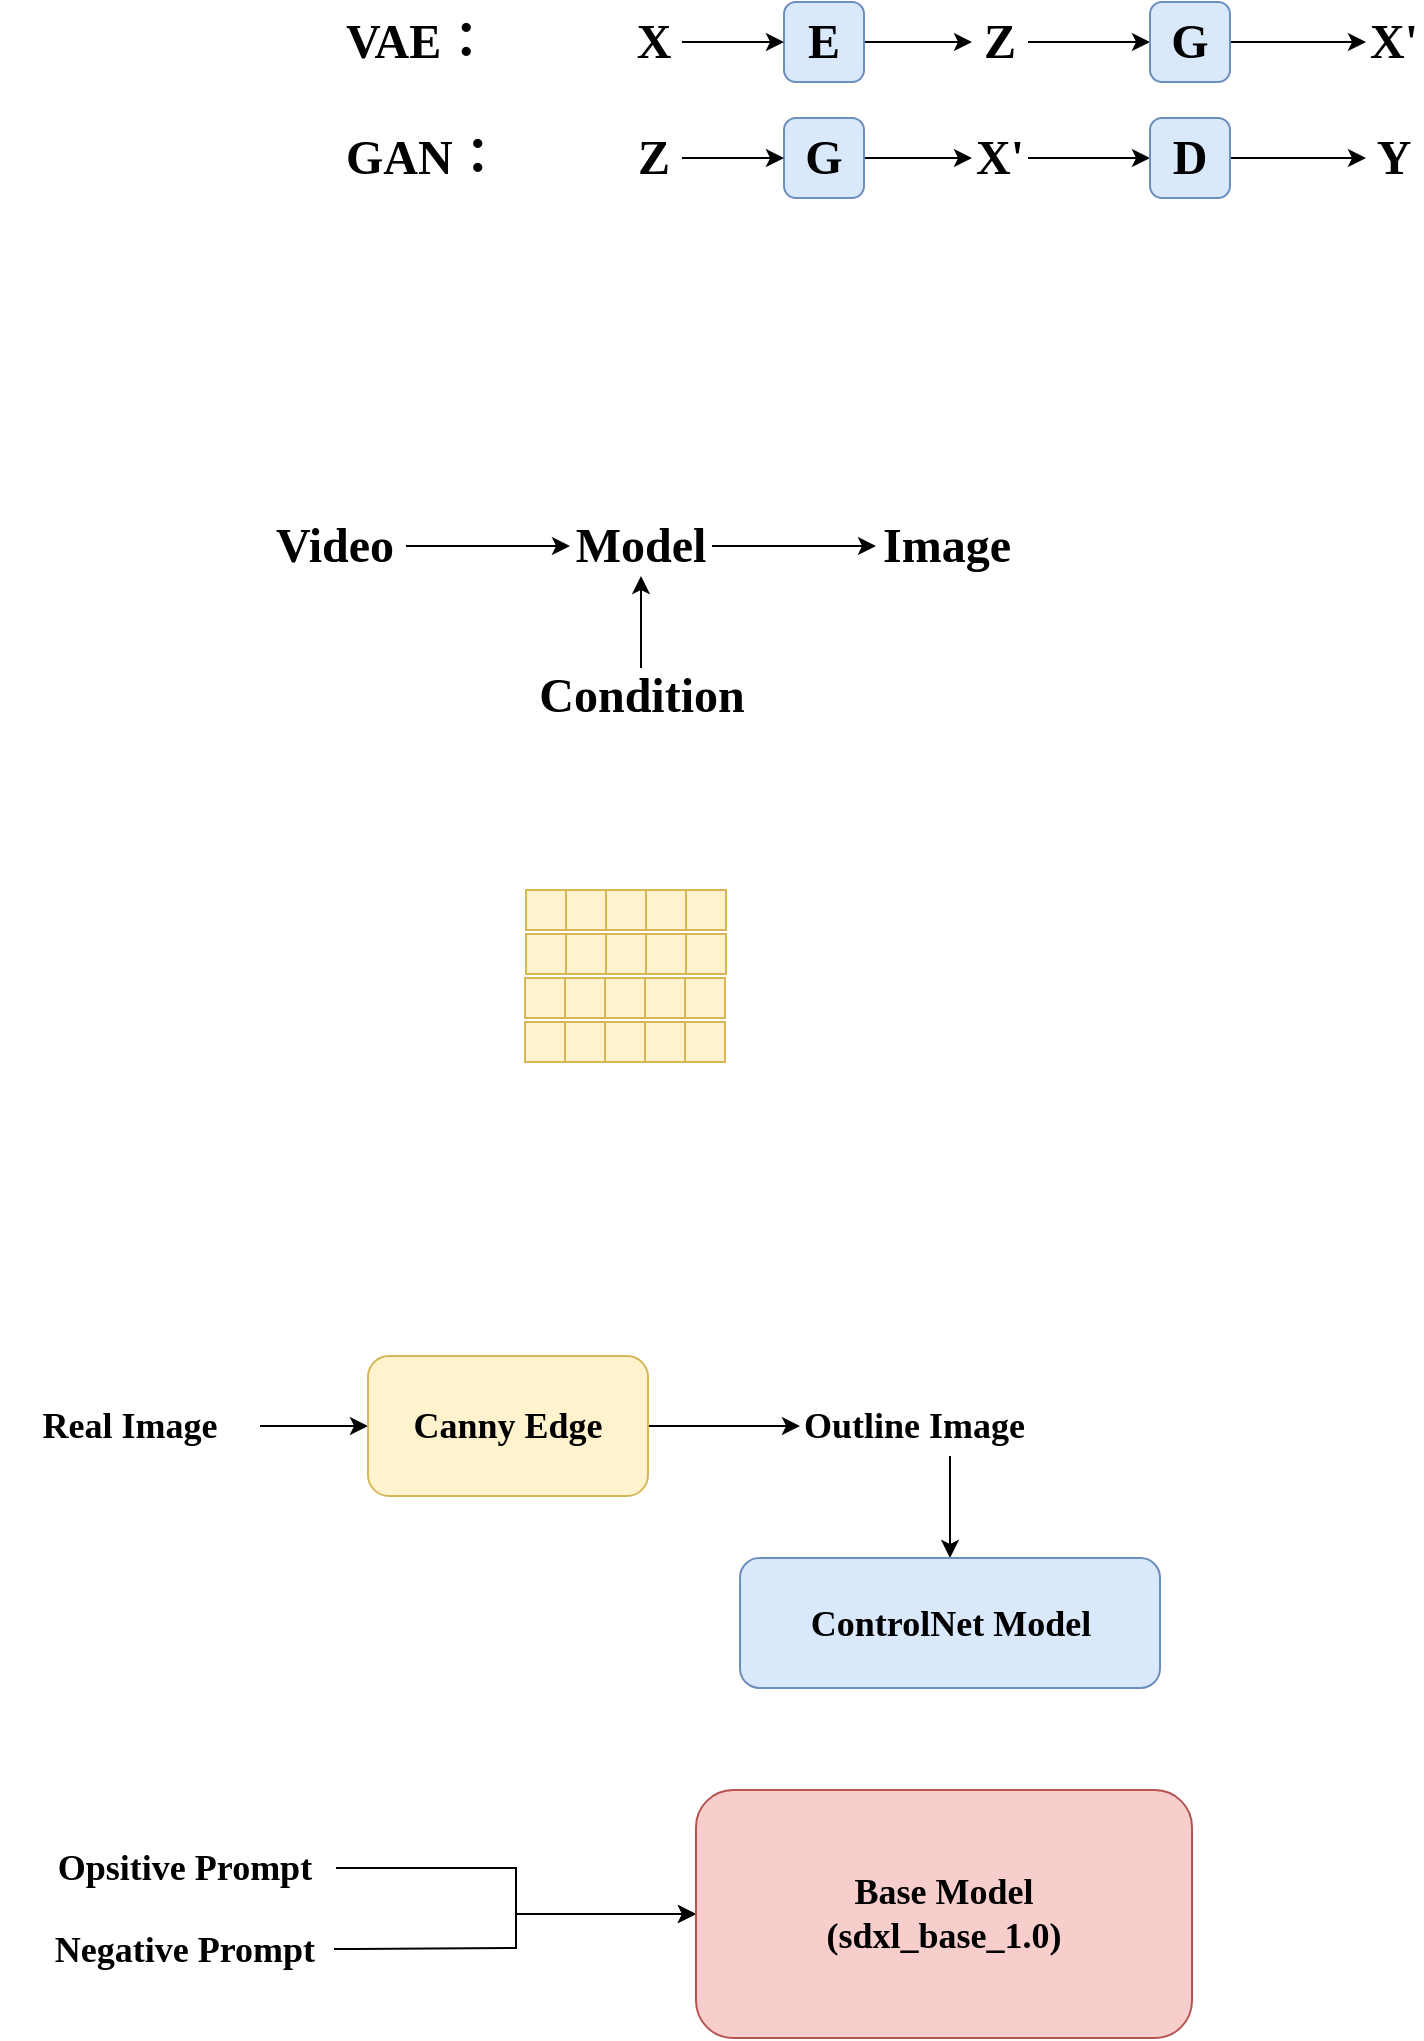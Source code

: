 <mxfile version="24.0.5" type="github">
  <diagram name="第 1 页" id="t-ahP6mDuCEpyyadZloM">
    <mxGraphModel dx="1424" dy="527" grid="0" gridSize="10" guides="1" tooltips="1" connect="1" arrows="1" fold="1" page="0" pageScale="1" pageWidth="827" pageHeight="1169" math="0" shadow="0">
      <root>
        <mxCell id="0" />
        <mxCell id="1" parent="0" />
        <mxCell id="YfCwJt3RlYymXO0Li0h6-1" value="&lt;font size=&quot;1&quot; face=&quot;Times New Roman&quot;&gt;&lt;b style=&quot;font-size: 24px;&quot;&gt;VAE：&lt;/b&gt;&lt;/font&gt;" style="text;html=1;strokeColor=none;fillColor=none;align=left;verticalAlign=middle;whiteSpace=wrap;rounded=0;" parent="1" vertex="1">
          <mxGeometry x="-53" y="304" width="71" height="30" as="geometry" />
        </mxCell>
        <mxCell id="YfCwJt3RlYymXO0Li0h6-8" style="edgeStyle=orthogonalEdgeStyle;rounded=0;orthogonalLoop=1;jettySize=auto;html=1;entryX=0;entryY=0.5;entryDx=0;entryDy=0;" parent="1" source="YfCwJt3RlYymXO0Li0h6-2" target="YfCwJt3RlYymXO0Li0h6-4" edge="1">
          <mxGeometry relative="1" as="geometry" />
        </mxCell>
        <mxCell id="YfCwJt3RlYymXO0Li0h6-2" value="&lt;font size=&quot;1&quot; face=&quot;Times New Roman&quot;&gt;&lt;b style=&quot;font-size: 24px;&quot;&gt;E&lt;/b&gt;&lt;/font&gt;" style="rounded=1;whiteSpace=wrap;html=1;fillColor=#dae8fc;strokeColor=#6c8ebf;" parent="1" vertex="1">
          <mxGeometry x="168" y="299" width="40" height="40" as="geometry" />
        </mxCell>
        <mxCell id="YfCwJt3RlYymXO0Li0h6-7" style="edgeStyle=orthogonalEdgeStyle;rounded=0;orthogonalLoop=1;jettySize=auto;html=1;entryX=0;entryY=0.5;entryDx=0;entryDy=0;" parent="1" source="YfCwJt3RlYymXO0Li0h6-3" target="YfCwJt3RlYymXO0Li0h6-2" edge="1">
          <mxGeometry relative="1" as="geometry" />
        </mxCell>
        <mxCell id="YfCwJt3RlYymXO0Li0h6-3" value="&lt;font size=&quot;1&quot; face=&quot;Times New Roman&quot;&gt;&lt;b style=&quot;font-size: 24px;&quot;&gt;X&lt;/b&gt;&lt;/font&gt;" style="text;html=1;strokeColor=none;fillColor=none;align=center;verticalAlign=middle;whiteSpace=wrap;rounded=0;" parent="1" vertex="1">
          <mxGeometry x="89" y="304" width="28" height="30" as="geometry" />
        </mxCell>
        <mxCell id="YfCwJt3RlYymXO0Li0h6-9" style="edgeStyle=orthogonalEdgeStyle;rounded=0;orthogonalLoop=1;jettySize=auto;html=1;entryX=0;entryY=0.5;entryDx=0;entryDy=0;" parent="1" source="YfCwJt3RlYymXO0Li0h6-4" target="YfCwJt3RlYymXO0Li0h6-6" edge="1">
          <mxGeometry relative="1" as="geometry" />
        </mxCell>
        <mxCell id="YfCwJt3RlYymXO0Li0h6-4" value="&lt;font size=&quot;1&quot; face=&quot;Times New Roman&quot;&gt;&lt;b style=&quot;font-size: 24px;&quot;&gt;Z&lt;/b&gt;&lt;/font&gt;" style="text;html=1;strokeColor=none;fillColor=none;align=center;verticalAlign=middle;whiteSpace=wrap;rounded=0;" parent="1" vertex="1">
          <mxGeometry x="262" y="304" width="28" height="30" as="geometry" />
        </mxCell>
        <mxCell id="YfCwJt3RlYymXO0Li0h6-5" value="&lt;font size=&quot;1&quot; face=&quot;Times New Roman&quot;&gt;&lt;b style=&quot;font-size: 24px;&quot;&gt;X&#39;&lt;/b&gt;&lt;/font&gt;" style="text;html=1;strokeColor=none;fillColor=none;align=center;verticalAlign=middle;whiteSpace=wrap;rounded=0;" parent="1" vertex="1">
          <mxGeometry x="459" y="304" width="28" height="30" as="geometry" />
        </mxCell>
        <mxCell id="YfCwJt3RlYymXO0Li0h6-10" style="edgeStyle=orthogonalEdgeStyle;rounded=0;orthogonalLoop=1;jettySize=auto;html=1;entryX=0;entryY=0.5;entryDx=0;entryDy=0;" parent="1" source="YfCwJt3RlYymXO0Li0h6-6" target="YfCwJt3RlYymXO0Li0h6-5" edge="1">
          <mxGeometry relative="1" as="geometry" />
        </mxCell>
        <mxCell id="YfCwJt3RlYymXO0Li0h6-6" value="&lt;font size=&quot;1&quot; face=&quot;Times New Roman&quot;&gt;&lt;b style=&quot;font-size: 24px;&quot;&gt;G&lt;/b&gt;&lt;/font&gt;" style="rounded=1;whiteSpace=wrap;html=1;fillColor=#dae8fc;strokeColor=#6c8ebf;" parent="1" vertex="1">
          <mxGeometry x="351" y="299" width="40" height="40" as="geometry" />
        </mxCell>
        <mxCell id="YfCwJt3RlYymXO0Li0h6-11" value="&lt;font size=&quot;1&quot; face=&quot;Times New Roman&quot;&gt;&lt;b style=&quot;font-size: 24px;&quot;&gt;GAN：&lt;/b&gt;&lt;/font&gt;" style="text;html=1;strokeColor=none;fillColor=none;align=left;verticalAlign=middle;whiteSpace=wrap;rounded=0;" parent="1" vertex="1">
          <mxGeometry x="-53" y="362" width="71" height="30" as="geometry" />
        </mxCell>
        <mxCell id="YfCwJt3RlYymXO0Li0h6-12" style="edgeStyle=orthogonalEdgeStyle;rounded=0;orthogonalLoop=1;jettySize=auto;html=1;entryX=0;entryY=0.5;entryDx=0;entryDy=0;" parent="1" source="YfCwJt3RlYymXO0Li0h6-13" target="YfCwJt3RlYymXO0Li0h6-17" edge="1">
          <mxGeometry relative="1" as="geometry" />
        </mxCell>
        <mxCell id="YfCwJt3RlYymXO0Li0h6-13" value="&lt;font size=&quot;1&quot; face=&quot;Times New Roman&quot;&gt;&lt;b style=&quot;font-size: 24px;&quot;&gt;G&lt;/b&gt;&lt;/font&gt;" style="rounded=1;whiteSpace=wrap;html=1;fillColor=#dae8fc;strokeColor=#6c8ebf;" parent="1" vertex="1">
          <mxGeometry x="168" y="357" width="40" height="40" as="geometry" />
        </mxCell>
        <mxCell id="YfCwJt3RlYymXO0Li0h6-14" style="edgeStyle=orthogonalEdgeStyle;rounded=0;orthogonalLoop=1;jettySize=auto;html=1;entryX=0;entryY=0.5;entryDx=0;entryDy=0;" parent="1" source="YfCwJt3RlYymXO0Li0h6-15" target="YfCwJt3RlYymXO0Li0h6-13" edge="1">
          <mxGeometry relative="1" as="geometry" />
        </mxCell>
        <mxCell id="YfCwJt3RlYymXO0Li0h6-15" value="&lt;font size=&quot;1&quot; face=&quot;Times New Roman&quot;&gt;&lt;b style=&quot;font-size: 24px;&quot;&gt;Z&lt;/b&gt;&lt;/font&gt;" style="text;html=1;strokeColor=none;fillColor=none;align=center;verticalAlign=middle;whiteSpace=wrap;rounded=0;" parent="1" vertex="1">
          <mxGeometry x="89" y="362" width="28" height="30" as="geometry" />
        </mxCell>
        <mxCell id="YfCwJt3RlYymXO0Li0h6-16" style="edgeStyle=orthogonalEdgeStyle;rounded=0;orthogonalLoop=1;jettySize=auto;html=1;entryX=0;entryY=0.5;entryDx=0;entryDy=0;" parent="1" source="YfCwJt3RlYymXO0Li0h6-17" target="YfCwJt3RlYymXO0Li0h6-20" edge="1">
          <mxGeometry relative="1" as="geometry" />
        </mxCell>
        <mxCell id="YfCwJt3RlYymXO0Li0h6-17" value="&lt;font size=&quot;1&quot; face=&quot;Times New Roman&quot;&gt;&lt;b style=&quot;font-size: 24px;&quot;&gt;X&#39;&lt;/b&gt;&lt;/font&gt;" style="text;html=1;strokeColor=none;fillColor=none;align=center;verticalAlign=middle;whiteSpace=wrap;rounded=0;" parent="1" vertex="1">
          <mxGeometry x="262" y="362" width="28" height="30" as="geometry" />
        </mxCell>
        <mxCell id="YfCwJt3RlYymXO0Li0h6-18" value="&lt;font size=&quot;1&quot; face=&quot;Times New Roman&quot;&gt;&lt;b style=&quot;font-size: 24px;&quot;&gt;Y&lt;/b&gt;&lt;/font&gt;" style="text;html=1;strokeColor=none;fillColor=none;align=center;verticalAlign=middle;whiteSpace=wrap;rounded=0;" parent="1" vertex="1">
          <mxGeometry x="459" y="362" width="28" height="30" as="geometry" />
        </mxCell>
        <mxCell id="YfCwJt3RlYymXO0Li0h6-19" style="edgeStyle=orthogonalEdgeStyle;rounded=0;orthogonalLoop=1;jettySize=auto;html=1;entryX=0;entryY=0.5;entryDx=0;entryDy=0;" parent="1" source="YfCwJt3RlYymXO0Li0h6-20" target="YfCwJt3RlYymXO0Li0h6-18" edge="1">
          <mxGeometry relative="1" as="geometry" />
        </mxCell>
        <mxCell id="YfCwJt3RlYymXO0Li0h6-20" value="&lt;font size=&quot;1&quot; face=&quot;Times New Roman&quot;&gt;&lt;b style=&quot;font-size: 24px;&quot;&gt;D&lt;/b&gt;&lt;/font&gt;" style="rounded=1;whiteSpace=wrap;html=1;fillColor=#dae8fc;strokeColor=#6c8ebf;" parent="1" vertex="1">
          <mxGeometry x="351" y="357" width="40" height="40" as="geometry" />
        </mxCell>
        <mxCell id="YfCwJt3RlYymXO0Li0h6-25" style="edgeStyle=orthogonalEdgeStyle;rounded=0;orthogonalLoop=1;jettySize=auto;html=1;entryX=0;entryY=0.5;entryDx=0;entryDy=0;" parent="1" source="YfCwJt3RlYymXO0Li0h6-21" target="YfCwJt3RlYymXO0Li0h6-24" edge="1">
          <mxGeometry relative="1" as="geometry" />
        </mxCell>
        <mxCell id="YfCwJt3RlYymXO0Li0h6-21" value="&lt;font size=&quot;1&quot; face=&quot;Times New Roman&quot;&gt;&lt;b style=&quot;font-size: 24px;&quot;&gt;Video&lt;/b&gt;&lt;/font&gt;" style="text;html=1;strokeColor=none;fillColor=none;align=center;verticalAlign=middle;whiteSpace=wrap;rounded=0;" parent="1" vertex="1">
          <mxGeometry x="-92" y="556" width="71" height="30" as="geometry" />
        </mxCell>
        <mxCell id="YfCwJt3RlYymXO0Li0h6-22" value="&lt;font size=&quot;1&quot; face=&quot;Times New Roman&quot;&gt;&lt;b style=&quot;font-size: 24px;&quot;&gt;Image&lt;/b&gt;&lt;/font&gt;" style="text;html=1;strokeColor=none;fillColor=none;align=center;verticalAlign=middle;whiteSpace=wrap;rounded=0;" parent="1" vertex="1">
          <mxGeometry x="214" y="556" width="71" height="30" as="geometry" />
        </mxCell>
        <mxCell id="YfCwJt3RlYymXO0Li0h6-27" style="edgeStyle=orthogonalEdgeStyle;rounded=0;orthogonalLoop=1;jettySize=auto;html=1;" parent="1" source="YfCwJt3RlYymXO0Li0h6-23" target="YfCwJt3RlYymXO0Li0h6-24" edge="1">
          <mxGeometry relative="1" as="geometry" />
        </mxCell>
        <mxCell id="YfCwJt3RlYymXO0Li0h6-23" value="&lt;font size=&quot;1&quot; face=&quot;Times New Roman&quot;&gt;&lt;b style=&quot;font-size: 24px;&quot;&gt;Condition&lt;/b&gt;&lt;/font&gt;" style="text;html=1;strokeColor=none;fillColor=none;align=center;verticalAlign=middle;whiteSpace=wrap;rounded=0;" parent="1" vertex="1">
          <mxGeometry x="38.5" y="632" width="116" height="27" as="geometry" />
        </mxCell>
        <mxCell id="YfCwJt3RlYymXO0Li0h6-26" style="edgeStyle=orthogonalEdgeStyle;rounded=0;orthogonalLoop=1;jettySize=auto;html=1;" parent="1" source="YfCwJt3RlYymXO0Li0h6-24" target="YfCwJt3RlYymXO0Li0h6-22" edge="1">
          <mxGeometry relative="1" as="geometry" />
        </mxCell>
        <mxCell id="YfCwJt3RlYymXO0Li0h6-24" value="&lt;font size=&quot;1&quot; face=&quot;Times New Roman&quot;&gt;&lt;b style=&quot;font-size: 24px;&quot;&gt;Model&lt;/b&gt;&lt;/font&gt;" style="text;html=1;strokeColor=none;fillColor=none;align=center;verticalAlign=middle;whiteSpace=wrap;rounded=0;" parent="1" vertex="1">
          <mxGeometry x="61" y="556" width="71" height="30" as="geometry" />
        </mxCell>
        <mxCell id="YfCwJt3RlYymXO0Li0h6-28" value="" style="rounded=0;whiteSpace=wrap;html=1;fillColor=#fff2cc;strokeColor=#d6b656;" parent="1" vertex="1">
          <mxGeometry x="39" y="743" width="20" height="20" as="geometry" />
        </mxCell>
        <mxCell id="YfCwJt3RlYymXO0Li0h6-29" value="" style="rounded=0;whiteSpace=wrap;html=1;fillColor=#fff2cc;strokeColor=#d6b656;" parent="1" vertex="1">
          <mxGeometry x="59" y="743" width="20" height="20" as="geometry" />
        </mxCell>
        <mxCell id="YfCwJt3RlYymXO0Li0h6-30" value="" style="rounded=0;whiteSpace=wrap;html=1;fillColor=#fff2cc;strokeColor=#d6b656;" parent="1" vertex="1">
          <mxGeometry x="79" y="743" width="20" height="20" as="geometry" />
        </mxCell>
        <mxCell id="YfCwJt3RlYymXO0Li0h6-31" value="" style="rounded=0;whiteSpace=wrap;html=1;fillColor=#fff2cc;strokeColor=#d6b656;" parent="1" vertex="1">
          <mxGeometry x="99" y="743" width="20" height="20" as="geometry" />
        </mxCell>
        <mxCell id="YfCwJt3RlYymXO0Li0h6-32" value="" style="rounded=0;whiteSpace=wrap;html=1;fillColor=#fff2cc;strokeColor=#d6b656;" parent="1" vertex="1">
          <mxGeometry x="119" y="743" width="20" height="20" as="geometry" />
        </mxCell>
        <mxCell id="YfCwJt3RlYymXO0Li0h6-33" value="" style="rounded=0;whiteSpace=wrap;html=1;fillColor=#fff2cc;strokeColor=#d6b656;" parent="1" vertex="1">
          <mxGeometry x="39" y="765" width="20" height="20" as="geometry" />
        </mxCell>
        <mxCell id="YfCwJt3RlYymXO0Li0h6-34" value="" style="rounded=0;whiteSpace=wrap;html=1;fillColor=#fff2cc;strokeColor=#d6b656;" parent="1" vertex="1">
          <mxGeometry x="59" y="765" width="20" height="20" as="geometry" />
        </mxCell>
        <mxCell id="YfCwJt3RlYymXO0Li0h6-35" value="" style="rounded=0;whiteSpace=wrap;html=1;fillColor=#fff2cc;strokeColor=#d6b656;" parent="1" vertex="1">
          <mxGeometry x="79" y="765" width="20" height="20" as="geometry" />
        </mxCell>
        <mxCell id="YfCwJt3RlYymXO0Li0h6-36" value="" style="rounded=0;whiteSpace=wrap;html=1;fillColor=#fff2cc;strokeColor=#d6b656;" parent="1" vertex="1">
          <mxGeometry x="99" y="765" width="20" height="20" as="geometry" />
        </mxCell>
        <mxCell id="YfCwJt3RlYymXO0Li0h6-37" value="" style="rounded=0;whiteSpace=wrap;html=1;fillColor=#fff2cc;strokeColor=#d6b656;" parent="1" vertex="1">
          <mxGeometry x="119" y="765" width="20" height="20" as="geometry" />
        </mxCell>
        <mxCell id="YfCwJt3RlYymXO0Li0h6-43" value="" style="rounded=0;whiteSpace=wrap;html=1;fillColor=#fff2cc;strokeColor=#d6b656;" parent="1" vertex="1">
          <mxGeometry x="38.5" y="787" width="20" height="20" as="geometry" />
        </mxCell>
        <mxCell id="YfCwJt3RlYymXO0Li0h6-44" value="" style="rounded=0;whiteSpace=wrap;html=1;fillColor=#fff2cc;strokeColor=#d6b656;" parent="1" vertex="1">
          <mxGeometry x="58.5" y="787" width="20" height="20" as="geometry" />
        </mxCell>
        <mxCell id="YfCwJt3RlYymXO0Li0h6-45" value="" style="rounded=0;whiteSpace=wrap;html=1;fillColor=#fff2cc;strokeColor=#d6b656;" parent="1" vertex="1">
          <mxGeometry x="78.5" y="787" width="20" height="20" as="geometry" />
        </mxCell>
        <mxCell id="YfCwJt3RlYymXO0Li0h6-46" value="" style="rounded=0;whiteSpace=wrap;html=1;fillColor=#fff2cc;strokeColor=#d6b656;" parent="1" vertex="1">
          <mxGeometry x="98.5" y="787" width="20" height="20" as="geometry" />
        </mxCell>
        <mxCell id="YfCwJt3RlYymXO0Li0h6-47" value="" style="rounded=0;whiteSpace=wrap;html=1;fillColor=#fff2cc;strokeColor=#d6b656;" parent="1" vertex="1">
          <mxGeometry x="118.5" y="787" width="20" height="20" as="geometry" />
        </mxCell>
        <mxCell id="YfCwJt3RlYymXO0Li0h6-48" value="" style="rounded=0;whiteSpace=wrap;html=1;fillColor=#fff2cc;strokeColor=#d6b656;" parent="1" vertex="1">
          <mxGeometry x="38.5" y="809" width="20" height="20" as="geometry" />
        </mxCell>
        <mxCell id="YfCwJt3RlYymXO0Li0h6-49" value="" style="rounded=0;whiteSpace=wrap;html=1;fillColor=#fff2cc;strokeColor=#d6b656;" parent="1" vertex="1">
          <mxGeometry x="58.5" y="809" width="20" height="20" as="geometry" />
        </mxCell>
        <mxCell id="YfCwJt3RlYymXO0Li0h6-50" value="" style="rounded=0;whiteSpace=wrap;html=1;fillColor=#fff2cc;strokeColor=#d6b656;" parent="1" vertex="1">
          <mxGeometry x="78.5" y="809" width="20" height="20" as="geometry" />
        </mxCell>
        <mxCell id="YfCwJt3RlYymXO0Li0h6-51" value="" style="rounded=0;whiteSpace=wrap;html=1;fillColor=#fff2cc;strokeColor=#d6b656;" parent="1" vertex="1">
          <mxGeometry x="98.5" y="809" width="20" height="20" as="geometry" />
        </mxCell>
        <mxCell id="YfCwJt3RlYymXO0Li0h6-52" value="" style="rounded=0;whiteSpace=wrap;html=1;fillColor=#fff2cc;strokeColor=#d6b656;" parent="1" vertex="1">
          <mxGeometry x="118.5" y="809" width="20" height="20" as="geometry" />
        </mxCell>
        <mxCell id="moJ3L5sNSH10HrzQexoR-4" style="edgeStyle=orthogonalEdgeStyle;rounded=0;orthogonalLoop=1;jettySize=auto;html=1;entryX=0;entryY=0.5;entryDx=0;entryDy=0;fontSize=18;" edge="1" parent="1" source="moJ3L5sNSH10HrzQexoR-1" target="moJ3L5sNSH10HrzQexoR-2">
          <mxGeometry relative="1" as="geometry" />
        </mxCell>
        <mxCell id="moJ3L5sNSH10HrzQexoR-1" value="&lt;font style=&quot;font-size: 18px;&quot; face=&quot;Times New Roman&quot;&gt;&lt;b style=&quot;font-size: 18px;&quot;&gt;Real Image&lt;/b&gt;&lt;/font&gt;" style="text;html=1;strokeColor=none;fillColor=none;align=center;verticalAlign=middle;whiteSpace=wrap;rounded=0;fontSize=18;" vertex="1" parent="1">
          <mxGeometry x="-224" y="996" width="130" height="30" as="geometry" />
        </mxCell>
        <mxCell id="moJ3L5sNSH10HrzQexoR-6" style="edgeStyle=orthogonalEdgeStyle;rounded=0;orthogonalLoop=1;jettySize=auto;html=1;entryX=0;entryY=0.5;entryDx=0;entryDy=0;fontSize=18;" edge="1" parent="1" source="moJ3L5sNSH10HrzQexoR-2" target="moJ3L5sNSH10HrzQexoR-5">
          <mxGeometry relative="1" as="geometry" />
        </mxCell>
        <mxCell id="moJ3L5sNSH10HrzQexoR-2" value="" style="rounded=1;whiteSpace=wrap;html=1;aspect=fixed;fillColor=#fff2cc;strokeColor=#d6b656;fontSize=18;" vertex="1" parent="1">
          <mxGeometry x="-40" y="976" width="140" height="70" as="geometry" />
        </mxCell>
        <mxCell id="moJ3L5sNSH10HrzQexoR-3" value="&lt;font style=&quot;font-size: 18px;&quot; face=&quot;Times New Roman&quot;&gt;&lt;b style=&quot;font-size: 18px;&quot;&gt;Canny Edge&lt;/b&gt;&lt;/font&gt;" style="text;html=1;strokeColor=none;fillColor=none;align=center;verticalAlign=middle;whiteSpace=wrap;rounded=0;fontSize=18;" vertex="1" parent="1">
          <mxGeometry x="-35" y="996" width="130" height="30" as="geometry" />
        </mxCell>
        <mxCell id="moJ3L5sNSH10HrzQexoR-18" style="edgeStyle=orthogonalEdgeStyle;rounded=0;orthogonalLoop=1;jettySize=auto;html=1;" edge="1" parent="1" source="moJ3L5sNSH10HrzQexoR-5" target="moJ3L5sNSH10HrzQexoR-12">
          <mxGeometry relative="1" as="geometry" />
        </mxCell>
        <mxCell id="moJ3L5sNSH10HrzQexoR-5" value="&lt;font style=&quot;font-size: 18px;&quot; face=&quot;Times New Roman&quot;&gt;&lt;span style=&quot;font-size: 18px;&quot;&gt;&lt;b style=&quot;font-size: 18px;&quot;&gt;Outline Image&lt;/b&gt;&lt;/span&gt;&lt;/font&gt;" style="text;html=1;strokeColor=none;fillColor=none;align=left;verticalAlign=middle;whiteSpace=wrap;rounded=0;fontSize=18;" vertex="1" parent="1">
          <mxGeometry x="176" y="996" width="150" height="30" as="geometry" />
        </mxCell>
        <mxCell id="moJ3L5sNSH10HrzQexoR-14" style="edgeStyle=orthogonalEdgeStyle;rounded=0;orthogonalLoop=1;jettySize=auto;html=1;entryX=0;entryY=0.5;entryDx=0;entryDy=0;" edge="1" parent="1" source="moJ3L5sNSH10HrzQexoR-8" target="moJ3L5sNSH10HrzQexoR-10">
          <mxGeometry relative="1" as="geometry" />
        </mxCell>
        <mxCell id="moJ3L5sNSH10HrzQexoR-8" value="&lt;font style=&quot;font-size: 18px;&quot;&gt;&lt;b style=&quot;font-size: 18px;&quot;&gt;Opsitive Prompt&lt;/b&gt;&lt;/font&gt;" style="text;html=1;strokeColor=none;fillColor=none;align=center;verticalAlign=middle;whiteSpace=wrap;rounded=0;fontFamily=Times New Roman;fontSize=18;" vertex="1" parent="1">
          <mxGeometry x="-207" y="1217" width="151" height="30" as="geometry" />
        </mxCell>
        <mxCell id="moJ3L5sNSH10HrzQexoR-15" style="edgeStyle=orthogonalEdgeStyle;rounded=0;orthogonalLoop=1;jettySize=auto;html=1;entryX=0;entryY=0.5;entryDx=0;entryDy=0;exitX=1;exitY=0.5;exitDx=0;exitDy=0;" edge="1" parent="1" source="moJ3L5sNSH10HrzQexoR-9" target="moJ3L5sNSH10HrzQexoR-10">
          <mxGeometry relative="1" as="geometry">
            <Array as="points">
              <mxPoint x="-47" y="1273" />
              <mxPoint x="34" y="1272" />
              <mxPoint x="34" y="1255" />
            </Array>
          </mxGeometry>
        </mxCell>
        <mxCell id="moJ3L5sNSH10HrzQexoR-9" value="&lt;font style=&quot;font-size: 18px;&quot;&gt;&lt;b style=&quot;font-size: 18px;&quot;&gt;Negative Prompt&lt;/b&gt;&lt;/font&gt;" style="text;html=1;strokeColor=none;fillColor=none;align=center;verticalAlign=middle;whiteSpace=wrap;rounded=0;fontFamily=Times New Roman;fontSize=18;" vertex="1" parent="1">
          <mxGeometry x="-206" y="1257.5" width="149" height="30" as="geometry" />
        </mxCell>
        <mxCell id="moJ3L5sNSH10HrzQexoR-17" value="" style="group" vertex="1" connectable="0" parent="1">
          <mxGeometry x="146" y="1077" width="210" height="65" as="geometry" />
        </mxCell>
        <mxCell id="moJ3L5sNSH10HrzQexoR-12" value="" style="rounded=1;whiteSpace=wrap;html=1;fillColor=#dae8fc;strokeColor=#6c8ebf;fontSize=18;" vertex="1" parent="moJ3L5sNSH10HrzQexoR-17">
          <mxGeometry width="210" height="65" as="geometry" />
        </mxCell>
        <mxCell id="moJ3L5sNSH10HrzQexoR-13" value="&lt;font style=&quot;font-size: 18px;&quot; face=&quot;Times New Roman&quot;&gt;&lt;b style=&quot;font-size: 18px;&quot;&gt;ControlNet Model&lt;/b&gt;&lt;/font&gt;" style="text;html=1;strokeColor=none;fillColor=none;align=center;verticalAlign=middle;whiteSpace=wrap;rounded=0;fontSize=18;" vertex="1" parent="moJ3L5sNSH10HrzQexoR-17">
          <mxGeometry x="6.5" y="17.5" width="197" height="30" as="geometry" />
        </mxCell>
        <mxCell id="moJ3L5sNSH10HrzQexoR-19" value="" style="group" vertex="1" connectable="0" parent="1">
          <mxGeometry x="73" y="1192" width="248" height="124" as="geometry" />
        </mxCell>
        <mxCell id="moJ3L5sNSH10HrzQexoR-20" value="" style="group" vertex="1" connectable="0" parent="moJ3L5sNSH10HrzQexoR-19">
          <mxGeometry x="51" y="1" width="248" height="124" as="geometry" />
        </mxCell>
        <mxCell id="moJ3L5sNSH10HrzQexoR-10" value="" style="rounded=1;whiteSpace=wrap;html=1;aspect=fixed;fillColor=#f8cecc;strokeColor=#b85450;fontSize=18;" vertex="1" parent="moJ3L5sNSH10HrzQexoR-20">
          <mxGeometry width="248" height="124" as="geometry" />
        </mxCell>
        <mxCell id="moJ3L5sNSH10HrzQexoR-11" value="&lt;font style=&quot;font-size: 18px;&quot; face=&quot;Times New Roman&quot;&gt;&lt;b style=&quot;font-size: 18px;&quot;&gt;Base Model&lt;/b&gt;&lt;/font&gt;&lt;div style=&quot;font-size: 18px;&quot;&gt;&lt;font style=&quot;font-size: 18px;&quot; face=&quot;Times New Roman&quot;&gt;&lt;span style=&quot;font-size: 18px;&quot;&gt;&lt;b style=&quot;font-size: 18px;&quot;&gt;(sdxl_base_1.0)&lt;/b&gt;&lt;/span&gt;&lt;/font&gt;&lt;/div&gt;" style="text;html=1;strokeColor=none;fillColor=none;align=center;verticalAlign=middle;whiteSpace=wrap;rounded=0;fontSize=18;" vertex="1" parent="moJ3L5sNSH10HrzQexoR-20">
          <mxGeometry x="14" y="28.5" width="220" height="67" as="geometry" />
        </mxCell>
      </root>
    </mxGraphModel>
  </diagram>
</mxfile>

